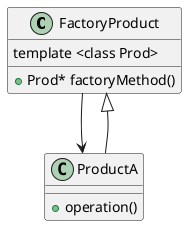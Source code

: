 @startuml
    Class FactoryProduct{
        template <class Prod>
        +Prod* factoryMethod()
    }

    Class ProductA{
        +operation()
    }

    FactoryProduct --> ProductA
    ProductA --|> FactoryProduct
@enduml

